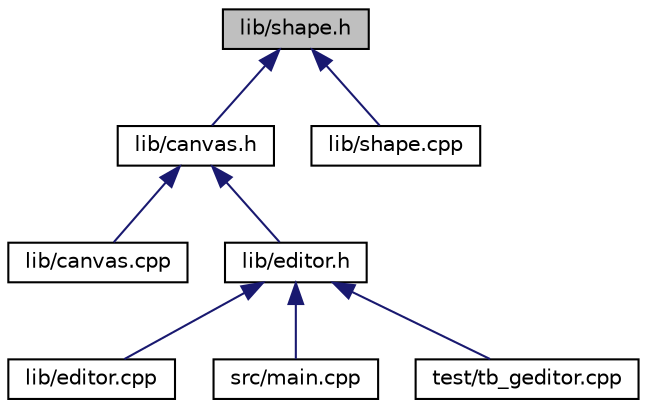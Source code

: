 digraph "lib/shape.h"
{
  edge [fontname="Helvetica",fontsize="10",labelfontname="Helvetica",labelfontsize="10"];
  node [fontname="Helvetica",fontsize="10",shape=record];
  Node1 [label="lib/shape.h",height=0.2,width=0.4,color="black", fillcolor="grey75", style="filled", fontcolor="black"];
  Node1 -> Node2 [dir="back",color="midnightblue",fontsize="10",style="solid",fontname="Helvetica"];
  Node2 [label="lib/canvas.h",height=0.2,width=0.4,color="black", fillcolor="white", style="filled",URL="$canvas_8h.html"];
  Node2 -> Node3 [dir="back",color="midnightblue",fontsize="10",style="solid",fontname="Helvetica"];
  Node3 [label="lib/canvas.cpp",height=0.2,width=0.4,color="black", fillcolor="white", style="filled",URL="$canvas_8cpp.html"];
  Node2 -> Node4 [dir="back",color="midnightblue",fontsize="10",style="solid",fontname="Helvetica"];
  Node4 [label="lib/editor.h",height=0.2,width=0.4,color="black", fillcolor="white", style="filled",URL="$editor_8h.html"];
  Node4 -> Node5 [dir="back",color="midnightblue",fontsize="10",style="solid",fontname="Helvetica"];
  Node5 [label="lib/editor.cpp",height=0.2,width=0.4,color="black", fillcolor="white", style="filled",URL="$editor_8cpp.html"];
  Node4 -> Node6 [dir="back",color="midnightblue",fontsize="10",style="solid",fontname="Helvetica"];
  Node6 [label="src/main.cpp",height=0.2,width=0.4,color="black", fillcolor="white", style="filled",URL="$main_8cpp.html"];
  Node4 -> Node7 [dir="back",color="midnightblue",fontsize="10",style="solid",fontname="Helvetica"];
  Node7 [label="test/tb_geditor.cpp",height=0.2,width=0.4,color="black", fillcolor="white", style="filled",URL="$tb__geditor_8cpp.html"];
  Node1 -> Node8 [dir="back",color="midnightblue",fontsize="10",style="solid",fontname="Helvetica"];
  Node8 [label="lib/shape.cpp",height=0.2,width=0.4,color="black", fillcolor="white", style="filled",URL="$shape_8cpp.html"];
}
